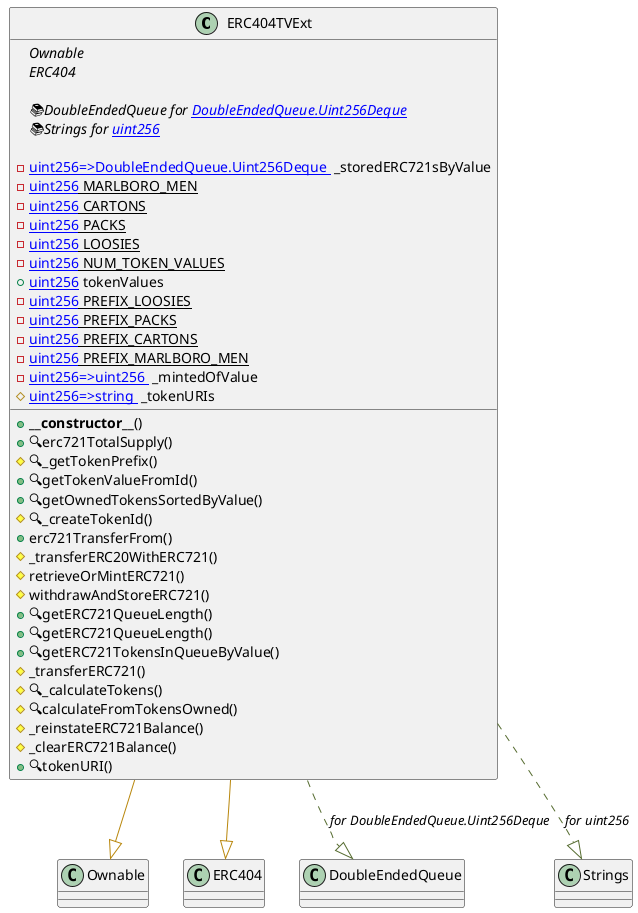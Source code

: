 @startuml
' -- generated by: https://marketplace.visualstudio.com/items?itemName=tintinweb.solidity-visual-auditor
'
' -- for auto-render install: https://marketplace.visualstudio.com/items?itemName=jebbs.plantuml
' -- options --



' -- classes --


class ERC404TVExt {
    ' -- inheritance --
	{abstract}Ownable
	{abstract}ERC404

    ' -- usingFor --
	{abstract}📚DoubleEndedQueue for [[DoubleEndedQueue.Uint256Deque]]
	{abstract}📚Strings for [[uint256]]

    ' -- vars --
	-[[mapping uint256=>DoubleEndedQueue.Uint256Deque ]] _storedERC721sByValue
	-{static}[[uint256]] MARLBORO_MEN
	-{static}[[uint256]] CARTONS
	-{static}[[uint256]] PACKS
	-{static}[[uint256]] LOOSIES
	-{static}[[uint256]] NUM_TOKEN_VALUES
	+[[uint256]] tokenValues
	-{static}[[uint256]] PREFIX_LOOSIES
	-{static}[[uint256]] PREFIX_PACKS
	-{static}[[uint256]] PREFIX_CARTONS
	-{static}[[uint256]] PREFIX_MARLBORO_MEN
	-[[mapping uint256=>uint256 ]] _mintedOfValue
	#[[mapping uint256=>string ]] _tokenURIs

    ' -- methods --
	+**__constructor__**()
	+🔍erc721TotalSupply()
	#🔍_getTokenPrefix()
	+🔍getTokenValueFromId()
	+🔍getOwnedTokensSortedByValue()
	#🔍_createTokenId()
	+erc721TransferFrom()
	#_transferERC20WithERC721()
	#retrieveOrMintERC721()
	#withdrawAndStoreERC721()
	+🔍getERC721QueueLength()
	+🔍getERC721QueueLength()
	+🔍getERC721TokensInQueueByValue()
	#_transferERC721()
	#🔍_calculateTokens()
	#🔍calculateFromTokensOwned()
	#_reinstateERC721Balance()
	#_clearERC721Balance()
	+🔍tokenURI()

}
' -- inheritance / usingFor --
ERC404TVExt --[#DarkGoldenRod]|> Ownable
ERC404TVExt --[#DarkGoldenRod]|> ERC404
ERC404TVExt ..[#DarkOliveGreen]|> DoubleEndedQueue : //for DoubleEndedQueue.Uint256Deque//
ERC404TVExt ..[#DarkOliveGreen]|> Strings : //for uint256//

@enduml